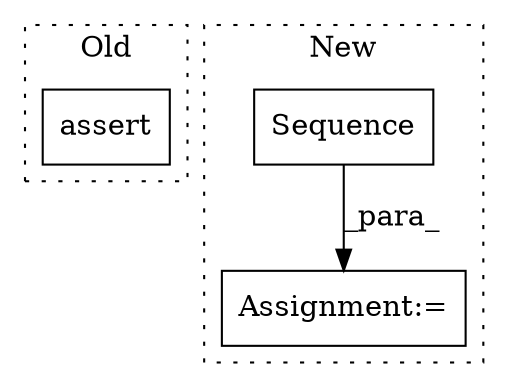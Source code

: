 digraph G {
subgraph cluster0 {
1 [label="assert" a="32" s="14266,14295" l="11,1" shape="box"];
label = "Old";
style="dotted";
}
subgraph cluster1 {
2 [label="Sequence" a="32" s="6027,6039" l="9,1" shape="box"];
3 [label="Assignment:=" a="7" s="6026" l="1" shape="box"];
label = "New";
style="dotted";
}
2 -> 3 [label="_para_"];
}